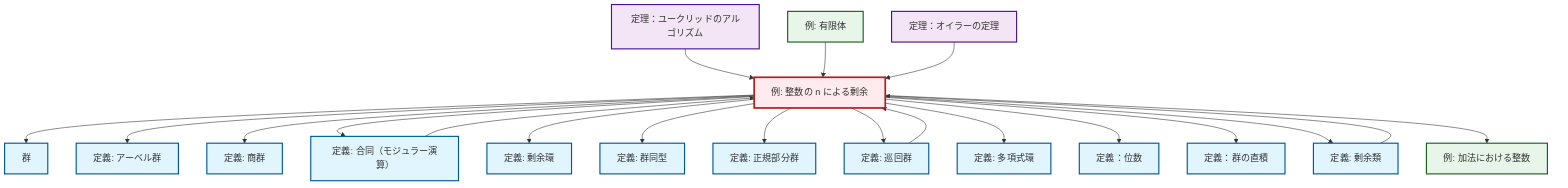graph TD
    classDef definition fill:#e1f5fe,stroke:#01579b,stroke-width:2px
    classDef theorem fill:#f3e5f5,stroke:#4a148c,stroke-width:2px
    classDef axiom fill:#fff3e0,stroke:#e65100,stroke-width:2px
    classDef example fill:#e8f5e9,stroke:#1b5e20,stroke-width:2px
    classDef current fill:#ffebee,stroke:#b71c1c,stroke-width:3px
    def-group["群"]:::definition
    thm-euclidean-algorithm["定理：ユークリッドのアルゴリズム"]:::theorem
    def-coset["定義: 剰余類"]:::definition
    ex-quotient-integers-mod-n["例: 整数の n による剰余"]:::example
    thm-euler["定理：オイラーの定理"]:::theorem
    ex-integers-addition["例: 加法における整数"]:::example
    def-abelian-group["定義: アーベル群"]:::definition
    def-direct-product["定義：群の直積"]:::definition
    def-congruence["定義: 合同（モジュラー演算）"]:::definition
    def-isomorphism["定義: 群同型"]:::definition
    def-normal-subgroup["定義: 正規部分群"]:::definition
    def-polynomial-ring["定義: 多項式環"]:::definition
    def-order["定義：位数"]:::definition
    def-quotient-group["定義: 商群"]:::definition
    ex-finite-field["例: 有限体"]:::example
    def-cyclic-group["定義: 巡回群"]:::definition
    def-quotient-ring["定義: 剰余環"]:::definition
    thm-euclidean-algorithm --> ex-quotient-integers-mod-n
    ex-quotient-integers-mod-n --> def-group
    ex-quotient-integers-mod-n --> def-abelian-group
    ex-quotient-integers-mod-n --> def-quotient-group
    ex-quotient-integers-mod-n --> def-congruence
    ex-finite-field --> ex-quotient-integers-mod-n
    ex-quotient-integers-mod-n --> def-quotient-ring
    ex-quotient-integers-mod-n --> def-isomorphism
    ex-quotient-integers-mod-n --> def-normal-subgroup
    def-congruence --> ex-quotient-integers-mod-n
    ex-quotient-integers-mod-n --> def-cyclic-group
    ex-quotient-integers-mod-n --> def-polynomial-ring
    def-cyclic-group --> ex-quotient-integers-mod-n
    def-coset --> ex-quotient-integers-mod-n
    ex-quotient-integers-mod-n --> def-order
    thm-euler --> ex-quotient-integers-mod-n
    ex-quotient-integers-mod-n --> def-direct-product
    ex-quotient-integers-mod-n --> def-coset
    ex-quotient-integers-mod-n --> ex-integers-addition
    class ex-quotient-integers-mod-n current